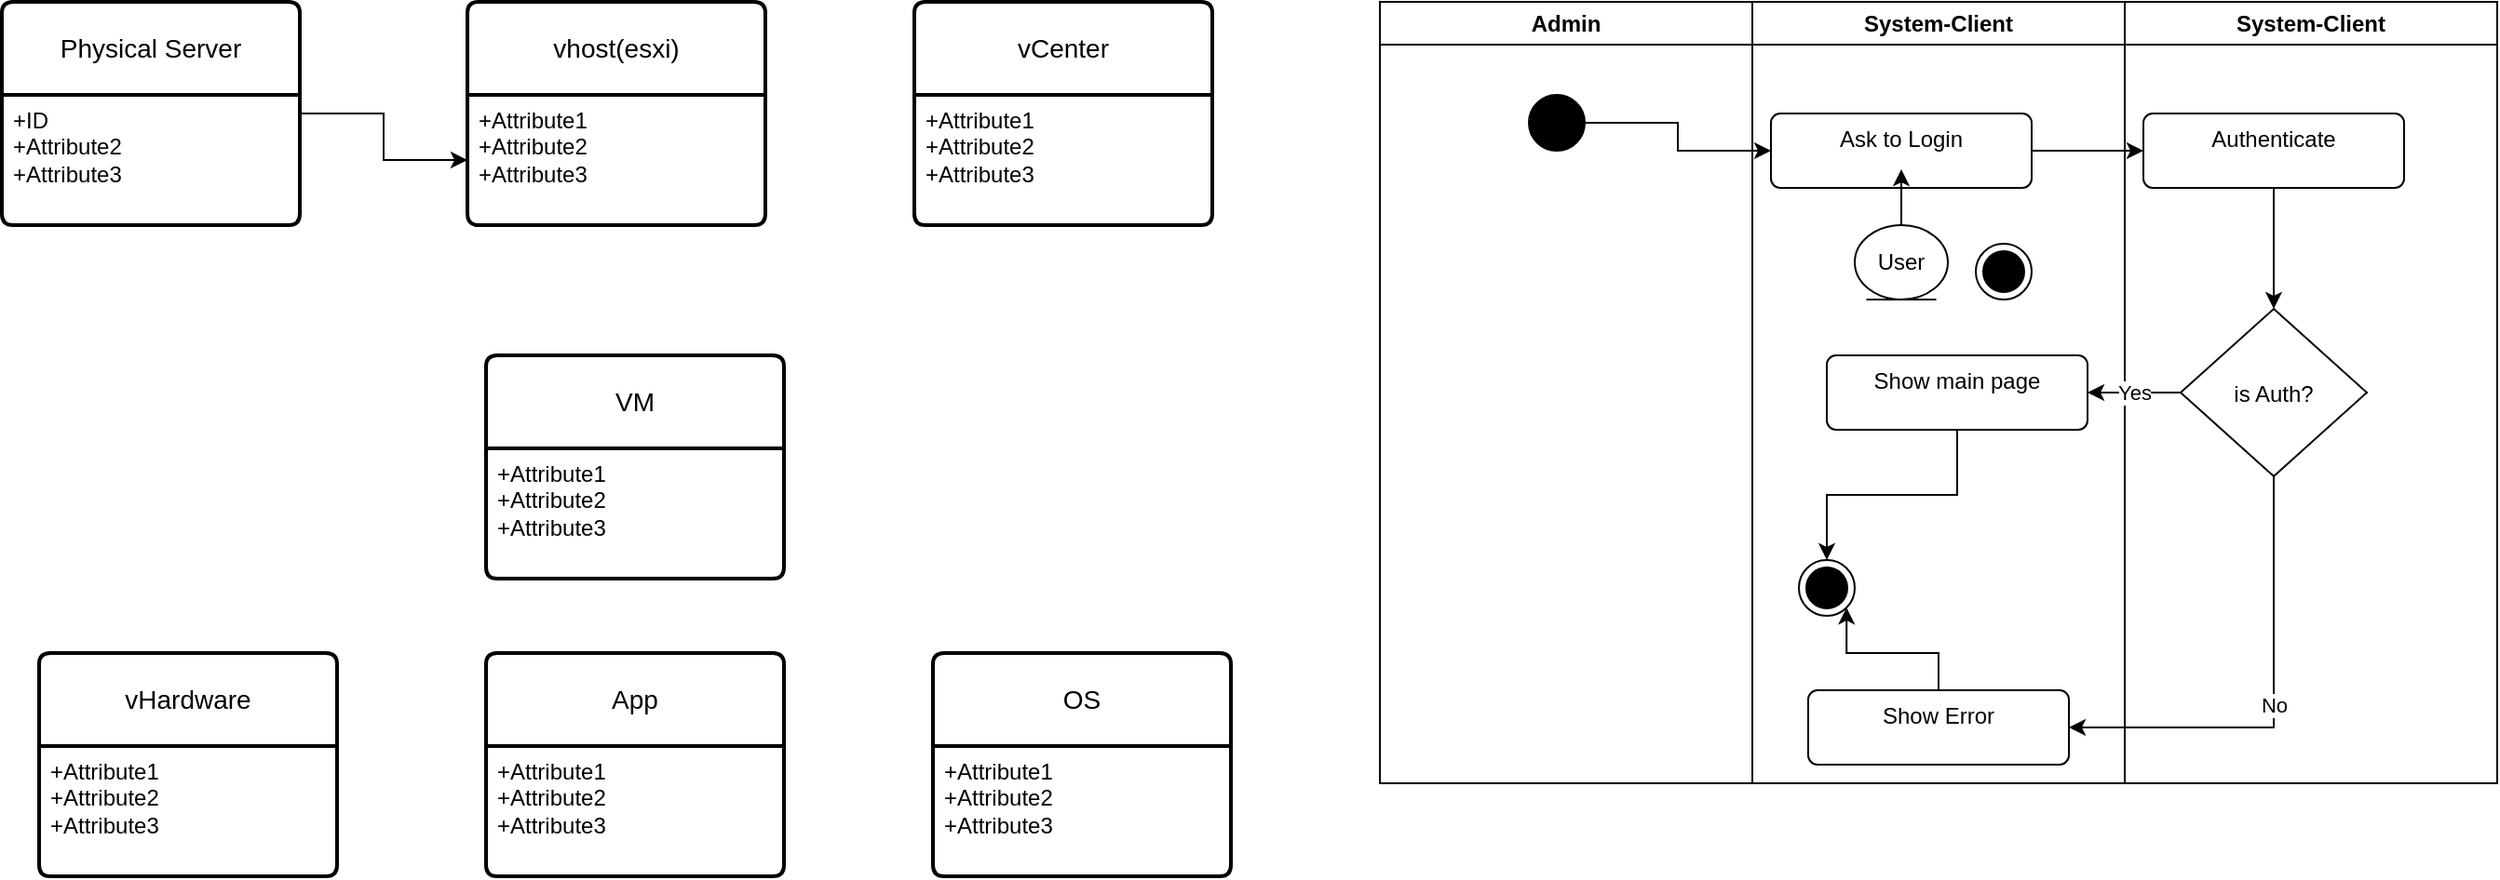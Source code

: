 <mxfile version="21.5.2" type="github">
  <diagram name="Seite-1" id="kYKdqDdC5NNswuA6be4U">
    <mxGraphModel dx="739" dy="470" grid="1" gridSize="10" guides="1" tooltips="1" connect="1" arrows="1" fold="1" page="1" pageScale="1" pageWidth="827" pageHeight="1169" math="0" shadow="0">
      <root>
        <mxCell id="0" />
        <mxCell id="1" parent="0" />
        <mxCell id="KpB37CrqQOHNc7VUX3RO-1" style="edgeStyle=orthogonalEdgeStyle;rounded=0;orthogonalLoop=1;jettySize=auto;html=1;" edge="1" parent="1" source="1mj-ClsjxBNKS1-YYunY-1" target="1mj-ClsjxBNKS1-YYunY-6">
          <mxGeometry relative="1" as="geometry" />
        </mxCell>
        <mxCell id="1mj-ClsjxBNKS1-YYunY-1" value="Physical Server" style="swimlane;childLayout=stackLayout;horizontal=1;startSize=50;horizontalStack=0;rounded=1;fontSize=14;fontStyle=0;strokeWidth=2;resizeParent=0;resizeLast=1;shadow=0;dashed=0;align=center;arcSize=4;whiteSpace=wrap;html=1;" parent="1" vertex="1">
          <mxGeometry x="100" y="210" width="160" height="120" as="geometry" />
        </mxCell>
        <mxCell id="1mj-ClsjxBNKS1-YYunY-2" value="+ID&lt;br&gt;+Attribute2&lt;br&gt;+Attribute3" style="align=left;strokeColor=none;fillColor=none;spacingLeft=4;fontSize=12;verticalAlign=top;resizable=0;rotatable=0;part=1;html=1;" parent="1mj-ClsjxBNKS1-YYunY-1" vertex="1">
          <mxGeometry y="50" width="160" height="70" as="geometry" />
        </mxCell>
        <mxCell id="1mj-ClsjxBNKS1-YYunY-3" value="vCenter" style="swimlane;childLayout=stackLayout;horizontal=1;startSize=50;horizontalStack=0;rounded=1;fontSize=14;fontStyle=0;strokeWidth=2;resizeParent=0;resizeLast=1;shadow=0;dashed=0;align=center;arcSize=4;whiteSpace=wrap;html=1;" parent="1" vertex="1">
          <mxGeometry x="590" y="210" width="160" height="120" as="geometry" />
        </mxCell>
        <mxCell id="1mj-ClsjxBNKS1-YYunY-4" value="+Attribute1&#xa;+Attribute2&#xa;+Attribute3" style="align=left;strokeColor=none;fillColor=none;spacingLeft=4;fontSize=12;verticalAlign=top;resizable=0;rotatable=0;part=1;html=1;" parent="1mj-ClsjxBNKS1-YYunY-3" vertex="1">
          <mxGeometry y="50" width="160" height="70" as="geometry" />
        </mxCell>
        <mxCell id="1mj-ClsjxBNKS1-YYunY-5" value="vhost(esxi)" style="swimlane;childLayout=stackLayout;horizontal=1;startSize=50;horizontalStack=0;rounded=1;fontSize=14;fontStyle=0;strokeWidth=2;resizeParent=0;resizeLast=1;shadow=0;dashed=0;align=center;arcSize=4;whiteSpace=wrap;html=1;" parent="1" vertex="1">
          <mxGeometry x="350" y="210" width="160" height="120" as="geometry" />
        </mxCell>
        <mxCell id="1mj-ClsjxBNKS1-YYunY-6" value="+Attribute1&#xa;+Attribute2&#xa;+Attribute3" style="align=left;strokeColor=none;fillColor=none;spacingLeft=4;fontSize=12;verticalAlign=top;resizable=0;rotatable=0;part=1;html=1;" parent="1mj-ClsjxBNKS1-YYunY-5" vertex="1">
          <mxGeometry y="50" width="160" height="70" as="geometry" />
        </mxCell>
        <mxCell id="1mj-ClsjxBNKS1-YYunY-7" value="VM" style="swimlane;childLayout=stackLayout;horizontal=1;startSize=50;horizontalStack=0;rounded=1;fontSize=14;fontStyle=0;strokeWidth=2;resizeParent=0;resizeLast=1;shadow=0;dashed=0;align=center;arcSize=4;whiteSpace=wrap;html=1;" parent="1" vertex="1">
          <mxGeometry x="360" y="400" width="160" height="120" as="geometry" />
        </mxCell>
        <mxCell id="1mj-ClsjxBNKS1-YYunY-8" value="+Attribute1&#xa;+Attribute2&#xa;+Attribute3" style="align=left;strokeColor=none;fillColor=none;spacingLeft=4;fontSize=12;verticalAlign=top;resizable=0;rotatable=0;part=1;html=1;" parent="1mj-ClsjxBNKS1-YYunY-7" vertex="1">
          <mxGeometry y="50" width="160" height="70" as="geometry" />
        </mxCell>
        <mxCell id="1mj-ClsjxBNKS1-YYunY-9" value="vHardware" style="swimlane;childLayout=stackLayout;horizontal=1;startSize=50;horizontalStack=0;rounded=1;fontSize=14;fontStyle=0;strokeWidth=2;resizeParent=0;resizeLast=1;shadow=0;dashed=0;align=center;arcSize=4;whiteSpace=wrap;html=1;" parent="1" vertex="1">
          <mxGeometry x="120" y="560" width="160" height="120" as="geometry" />
        </mxCell>
        <mxCell id="1mj-ClsjxBNKS1-YYunY-10" value="+Attribute1&#xa;+Attribute2&#xa;+Attribute3" style="align=left;strokeColor=none;fillColor=none;spacingLeft=4;fontSize=12;verticalAlign=top;resizable=0;rotatable=0;part=1;html=1;" parent="1mj-ClsjxBNKS1-YYunY-9" vertex="1">
          <mxGeometry y="50" width="160" height="70" as="geometry" />
        </mxCell>
        <mxCell id="1mj-ClsjxBNKS1-YYunY-11" value="App" style="swimlane;childLayout=stackLayout;horizontal=1;startSize=50;horizontalStack=0;rounded=1;fontSize=14;fontStyle=0;strokeWidth=2;resizeParent=0;resizeLast=1;shadow=0;dashed=0;align=center;arcSize=4;whiteSpace=wrap;html=1;" parent="1" vertex="1">
          <mxGeometry x="360" y="560" width="160" height="120" as="geometry" />
        </mxCell>
        <mxCell id="1mj-ClsjxBNKS1-YYunY-12" value="+Attribute1&#xa;+Attribute2&#xa;+Attribute3" style="align=left;strokeColor=none;fillColor=none;spacingLeft=4;fontSize=12;verticalAlign=top;resizable=0;rotatable=0;part=1;html=1;" parent="1mj-ClsjxBNKS1-YYunY-11" vertex="1">
          <mxGeometry y="50" width="160" height="70" as="geometry" />
        </mxCell>
        <mxCell id="1mj-ClsjxBNKS1-YYunY-14" value="OS" style="swimlane;childLayout=stackLayout;horizontal=1;startSize=50;horizontalStack=0;rounded=1;fontSize=14;fontStyle=0;strokeWidth=2;resizeParent=0;resizeLast=1;shadow=0;dashed=0;align=center;arcSize=4;whiteSpace=wrap;html=1;" parent="1" vertex="1">
          <mxGeometry x="600" y="560" width="160" height="120" as="geometry" />
        </mxCell>
        <mxCell id="1mj-ClsjxBNKS1-YYunY-15" value="+Attribute1&#xa;+Attribute2&#xa;+Attribute3" style="align=left;strokeColor=none;fillColor=none;spacingLeft=4;fontSize=12;verticalAlign=top;resizable=0;rotatable=0;part=1;html=1;" parent="1mj-ClsjxBNKS1-YYunY-14" vertex="1">
          <mxGeometry y="50" width="160" height="70" as="geometry" />
        </mxCell>
        <mxCell id="a-5qNg2FnRjdfU-JEPwH-1" value="" style="group" parent="1" vertex="1" connectable="0">
          <mxGeometry x="840" y="210" width="600" height="420" as="geometry" />
        </mxCell>
        <mxCell id="a-5qNg2FnRjdfU-JEPwH-2" value="Admin" style="swimlane;whiteSpace=wrap;html=1;" parent="a-5qNg2FnRjdfU-JEPwH-1" vertex="1">
          <mxGeometry width="200" height="420" as="geometry" />
        </mxCell>
        <mxCell id="a-5qNg2FnRjdfU-JEPwH-3" value="" style="ellipse;fillColor=strokeColor;html=1;" parent="a-5qNg2FnRjdfU-JEPwH-2" vertex="1">
          <mxGeometry x="80" y="50" width="30" height="30" as="geometry" />
        </mxCell>
        <mxCell id="a-5qNg2FnRjdfU-JEPwH-4" value="System-Client" style="swimlane;whiteSpace=wrap;html=1;" parent="a-5qNg2FnRjdfU-JEPwH-1" vertex="1">
          <mxGeometry x="200" width="200" height="420" as="geometry" />
        </mxCell>
        <mxCell id="a-5qNg2FnRjdfU-JEPwH-5" value="Ask to Login" style="html=1;align=center;verticalAlign=top;rounded=1;absoluteArcSize=1;arcSize=10;dashed=0;whiteSpace=wrap;" parent="a-5qNg2FnRjdfU-JEPwH-4" vertex="1">
          <mxGeometry x="10" y="60" width="140" height="40" as="geometry" />
        </mxCell>
        <mxCell id="a-5qNg2FnRjdfU-JEPwH-6" value="Show main page" style="html=1;align=center;verticalAlign=top;rounded=1;absoluteArcSize=1;arcSize=10;dashed=0;whiteSpace=wrap;" parent="a-5qNg2FnRjdfU-JEPwH-4" vertex="1">
          <mxGeometry x="40" y="190" width="140" height="40" as="geometry" />
        </mxCell>
        <mxCell id="a-5qNg2FnRjdfU-JEPwH-7" style="edgeStyle=orthogonalEdgeStyle;rounded=0;orthogonalLoop=1;jettySize=auto;html=1;entryX=0.5;entryY=0.75;entryDx=0;entryDy=0;entryPerimeter=0;" parent="a-5qNg2FnRjdfU-JEPwH-4" source="a-5qNg2FnRjdfU-JEPwH-8" target="a-5qNg2FnRjdfU-JEPwH-5" edge="1">
          <mxGeometry relative="1" as="geometry">
            <Array as="points">
              <mxPoint x="80" y="120" />
            </Array>
          </mxGeometry>
        </mxCell>
        <mxCell id="a-5qNg2FnRjdfU-JEPwH-8" value="User" style="ellipse;shape=umlEntity;whiteSpace=wrap;html=1;" parent="a-5qNg2FnRjdfU-JEPwH-4" vertex="1">
          <mxGeometry x="55" y="120" width="50" height="40" as="geometry" />
        </mxCell>
        <mxCell id="a-5qNg2FnRjdfU-JEPwH-9" value="Show Error" style="html=1;align=center;verticalAlign=top;rounded=1;absoluteArcSize=1;arcSize=10;dashed=0;whiteSpace=wrap;" parent="a-5qNg2FnRjdfU-JEPwH-4" vertex="1">
          <mxGeometry x="30" y="370" width="140" height="40" as="geometry" />
        </mxCell>
        <mxCell id="a-5qNg2FnRjdfU-JEPwH-10" value="" style="ellipse;html=1;shape=endState;fillColor=strokeColor;" parent="a-5qNg2FnRjdfU-JEPwH-4" vertex="1">
          <mxGeometry x="25" y="300" width="30" height="30" as="geometry" />
        </mxCell>
        <mxCell id="a-5qNg2FnRjdfU-JEPwH-11" style="edgeStyle=orthogonalEdgeStyle;rounded=0;orthogonalLoop=1;jettySize=auto;html=1;entryX=0.5;entryY=0;entryDx=0;entryDy=0;" parent="a-5qNg2FnRjdfU-JEPwH-4" source="a-5qNg2FnRjdfU-JEPwH-6" target="a-5qNg2FnRjdfU-JEPwH-10" edge="1">
          <mxGeometry relative="1" as="geometry" />
        </mxCell>
        <mxCell id="a-5qNg2FnRjdfU-JEPwH-12" style="edgeStyle=orthogonalEdgeStyle;rounded=0;orthogonalLoop=1;jettySize=auto;html=1;entryX=1;entryY=1;entryDx=0;entryDy=0;" parent="a-5qNg2FnRjdfU-JEPwH-4" source="a-5qNg2FnRjdfU-JEPwH-9" target="a-5qNg2FnRjdfU-JEPwH-10" edge="1">
          <mxGeometry relative="1" as="geometry" />
        </mxCell>
        <mxCell id="a-5qNg2FnRjdfU-JEPwH-13" style="edgeStyle=orthogonalEdgeStyle;rounded=0;orthogonalLoop=1;jettySize=auto;html=1;" parent="a-5qNg2FnRjdfU-JEPwH-1" source="a-5qNg2FnRjdfU-JEPwH-3" target="a-5qNg2FnRjdfU-JEPwH-5" edge="1">
          <mxGeometry relative="1" as="geometry" />
        </mxCell>
        <mxCell id="a-5qNg2FnRjdfU-JEPwH-14" value="System-Client" style="swimlane;whiteSpace=wrap;html=1;" parent="a-5qNg2FnRjdfU-JEPwH-1" vertex="1">
          <mxGeometry x="400" width="200" height="420" as="geometry" />
        </mxCell>
        <mxCell id="a-5qNg2FnRjdfU-JEPwH-15" value="" style="edgeStyle=orthogonalEdgeStyle;rounded=0;orthogonalLoop=1;jettySize=auto;html=1;" parent="a-5qNg2FnRjdfU-JEPwH-14" source="a-5qNg2FnRjdfU-JEPwH-16" target="a-5qNg2FnRjdfU-JEPwH-17" edge="1">
          <mxGeometry relative="1" as="geometry" />
        </mxCell>
        <mxCell id="a-5qNg2FnRjdfU-JEPwH-16" value="Authenticate" style="html=1;align=center;verticalAlign=top;rounded=1;absoluteArcSize=1;arcSize=10;dashed=0;whiteSpace=wrap;" parent="a-5qNg2FnRjdfU-JEPwH-14" vertex="1">
          <mxGeometry x="10" y="60" width="140" height="40" as="geometry" />
        </mxCell>
        <mxCell id="a-5qNg2FnRjdfU-JEPwH-17" value="is Auth?" style="rhombus;" parent="a-5qNg2FnRjdfU-JEPwH-14" vertex="1">
          <mxGeometry x="30" y="165" width="100" height="90" as="geometry" />
        </mxCell>
        <mxCell id="a-5qNg2FnRjdfU-JEPwH-18" style="edgeStyle=orthogonalEdgeStyle;rounded=0;orthogonalLoop=1;jettySize=auto;html=1;" parent="a-5qNg2FnRjdfU-JEPwH-1" source="a-5qNg2FnRjdfU-JEPwH-5" target="a-5qNg2FnRjdfU-JEPwH-16" edge="1">
          <mxGeometry relative="1" as="geometry" />
        </mxCell>
        <mxCell id="a-5qNg2FnRjdfU-JEPwH-19" value="Yes" style="edgeStyle=orthogonalEdgeStyle;rounded=0;orthogonalLoop=1;jettySize=auto;html=1;" parent="a-5qNg2FnRjdfU-JEPwH-1" source="a-5qNg2FnRjdfU-JEPwH-17" target="a-5qNg2FnRjdfU-JEPwH-6" edge="1">
          <mxGeometry relative="1" as="geometry" />
        </mxCell>
        <mxCell id="a-5qNg2FnRjdfU-JEPwH-20" value="No" style="edgeStyle=orthogonalEdgeStyle;rounded=0;orthogonalLoop=1;jettySize=auto;html=1;entryX=1;entryY=0.5;entryDx=0;entryDy=0;" parent="a-5qNg2FnRjdfU-JEPwH-1" source="a-5qNg2FnRjdfU-JEPwH-17" target="a-5qNg2FnRjdfU-JEPwH-9" edge="1">
          <mxGeometry relative="1" as="geometry">
            <Array as="points">
              <mxPoint x="480" y="390" />
            </Array>
          </mxGeometry>
        </mxCell>
        <mxCell id="a-5qNg2FnRjdfU-JEPwH-21" value="" style="ellipse;html=1;shape=endState;fillColor=strokeColor;" parent="a-5qNg2FnRjdfU-JEPwH-1" vertex="1">
          <mxGeometry x="320" y="130" width="30" height="30" as="geometry" />
        </mxCell>
      </root>
    </mxGraphModel>
  </diagram>
</mxfile>
